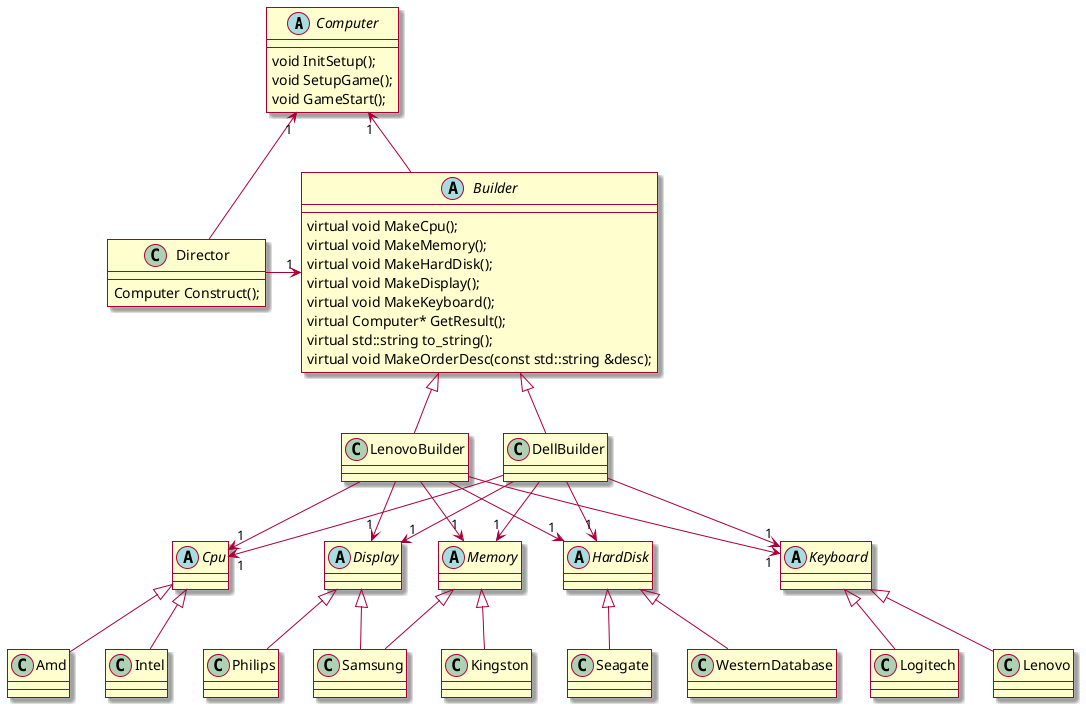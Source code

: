 @startuml
skin rose

abstract class Computer {
    void InitSetup();
    void SetupGame();
    void GameStart();
}
abstract class Builder {
    virtual void MakeCpu();
    virtual void MakeMemory();
    virtual void MakeHardDisk();
    virtual void MakeDisplay();
    virtual void MakeKeyboard();
    virtual Computer* GetResult();
    virtual std::string to_string();
    virtual void MakeOrderDesc(const std::string &desc);
}
Builder -u-> "1" Computer

class LenovoBuilder extends Builder
class DellBuilder extends Builder
class Director {
    Computer Construct();
}
Director -r-> "1" Builder
Director -u-> "1" Computer

abstract class Cpu
class Intel extends Cpu
class Amd extends Cpu

abstract class Memory
class Samsung extends Memory
class Kingston extends Memory

abstract class HardDisk
class WesternDatabase extends HardDisk
class Seagate extends HardDisk

abstract class Display
class Samsung extends Display
class Philips extends Display

abstract class Keyboard
class Lenovo extends Keyboard
class Logitech extends Keyboard

LenovoBuilder --> "1" Cpu
LenovoBuilder --> "1" Memory
LenovoBuilder --> "1" HardDisk
LenovoBuilder --> "1" Display
LenovoBuilder --> "1" Keyboard

DellBuilder --> "1" Cpu
DellBuilder --> "1" Memory
DellBuilder --> "1" HardDisk
DellBuilder --> "1" Display
DellBuilder --> "1" Keyboard

@enduml